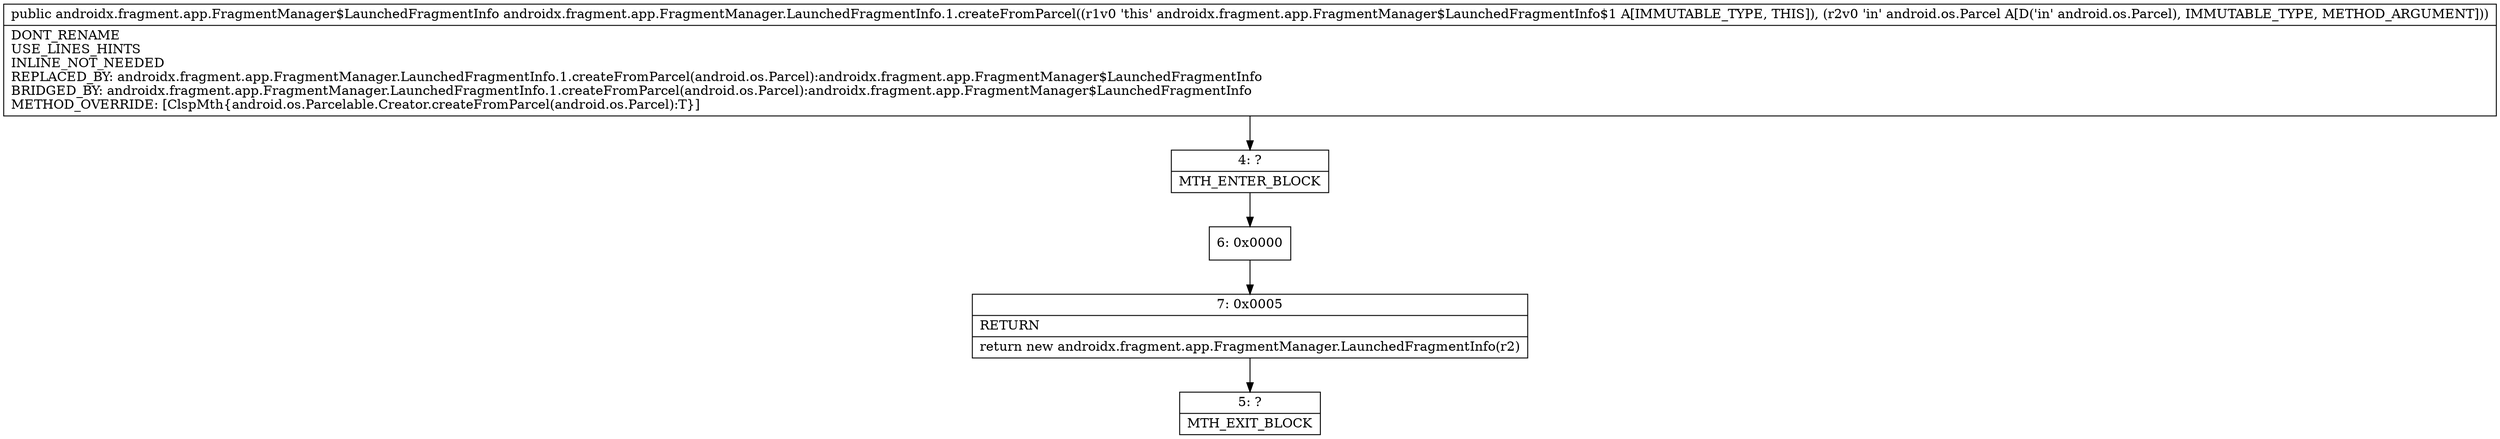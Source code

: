 digraph "CFG forandroidx.fragment.app.FragmentManager.LaunchedFragmentInfo.1.createFromParcel(Landroid\/os\/Parcel;)Landroidx\/fragment\/app\/FragmentManager$LaunchedFragmentInfo;" {
Node_4 [shape=record,label="{4\:\ ?|MTH_ENTER_BLOCK\l}"];
Node_6 [shape=record,label="{6\:\ 0x0000}"];
Node_7 [shape=record,label="{7\:\ 0x0005|RETURN\l|return new androidx.fragment.app.FragmentManager.LaunchedFragmentInfo(r2)\l}"];
Node_5 [shape=record,label="{5\:\ ?|MTH_EXIT_BLOCK\l}"];
MethodNode[shape=record,label="{public androidx.fragment.app.FragmentManager$LaunchedFragmentInfo androidx.fragment.app.FragmentManager.LaunchedFragmentInfo.1.createFromParcel((r1v0 'this' androidx.fragment.app.FragmentManager$LaunchedFragmentInfo$1 A[IMMUTABLE_TYPE, THIS]), (r2v0 'in' android.os.Parcel A[D('in' android.os.Parcel), IMMUTABLE_TYPE, METHOD_ARGUMENT]))  | DONT_RENAME\lUSE_LINES_HINTS\lINLINE_NOT_NEEDED\lREPLACED_BY: androidx.fragment.app.FragmentManager.LaunchedFragmentInfo.1.createFromParcel(android.os.Parcel):androidx.fragment.app.FragmentManager$LaunchedFragmentInfo\lBRIDGED_BY: androidx.fragment.app.FragmentManager.LaunchedFragmentInfo.1.createFromParcel(android.os.Parcel):androidx.fragment.app.FragmentManager$LaunchedFragmentInfo\lMETHOD_OVERRIDE: [ClspMth\{android.os.Parcelable.Creator.createFromParcel(android.os.Parcel):T\}]\l}"];
MethodNode -> Node_4;Node_4 -> Node_6;
Node_6 -> Node_7;
Node_7 -> Node_5;
}

